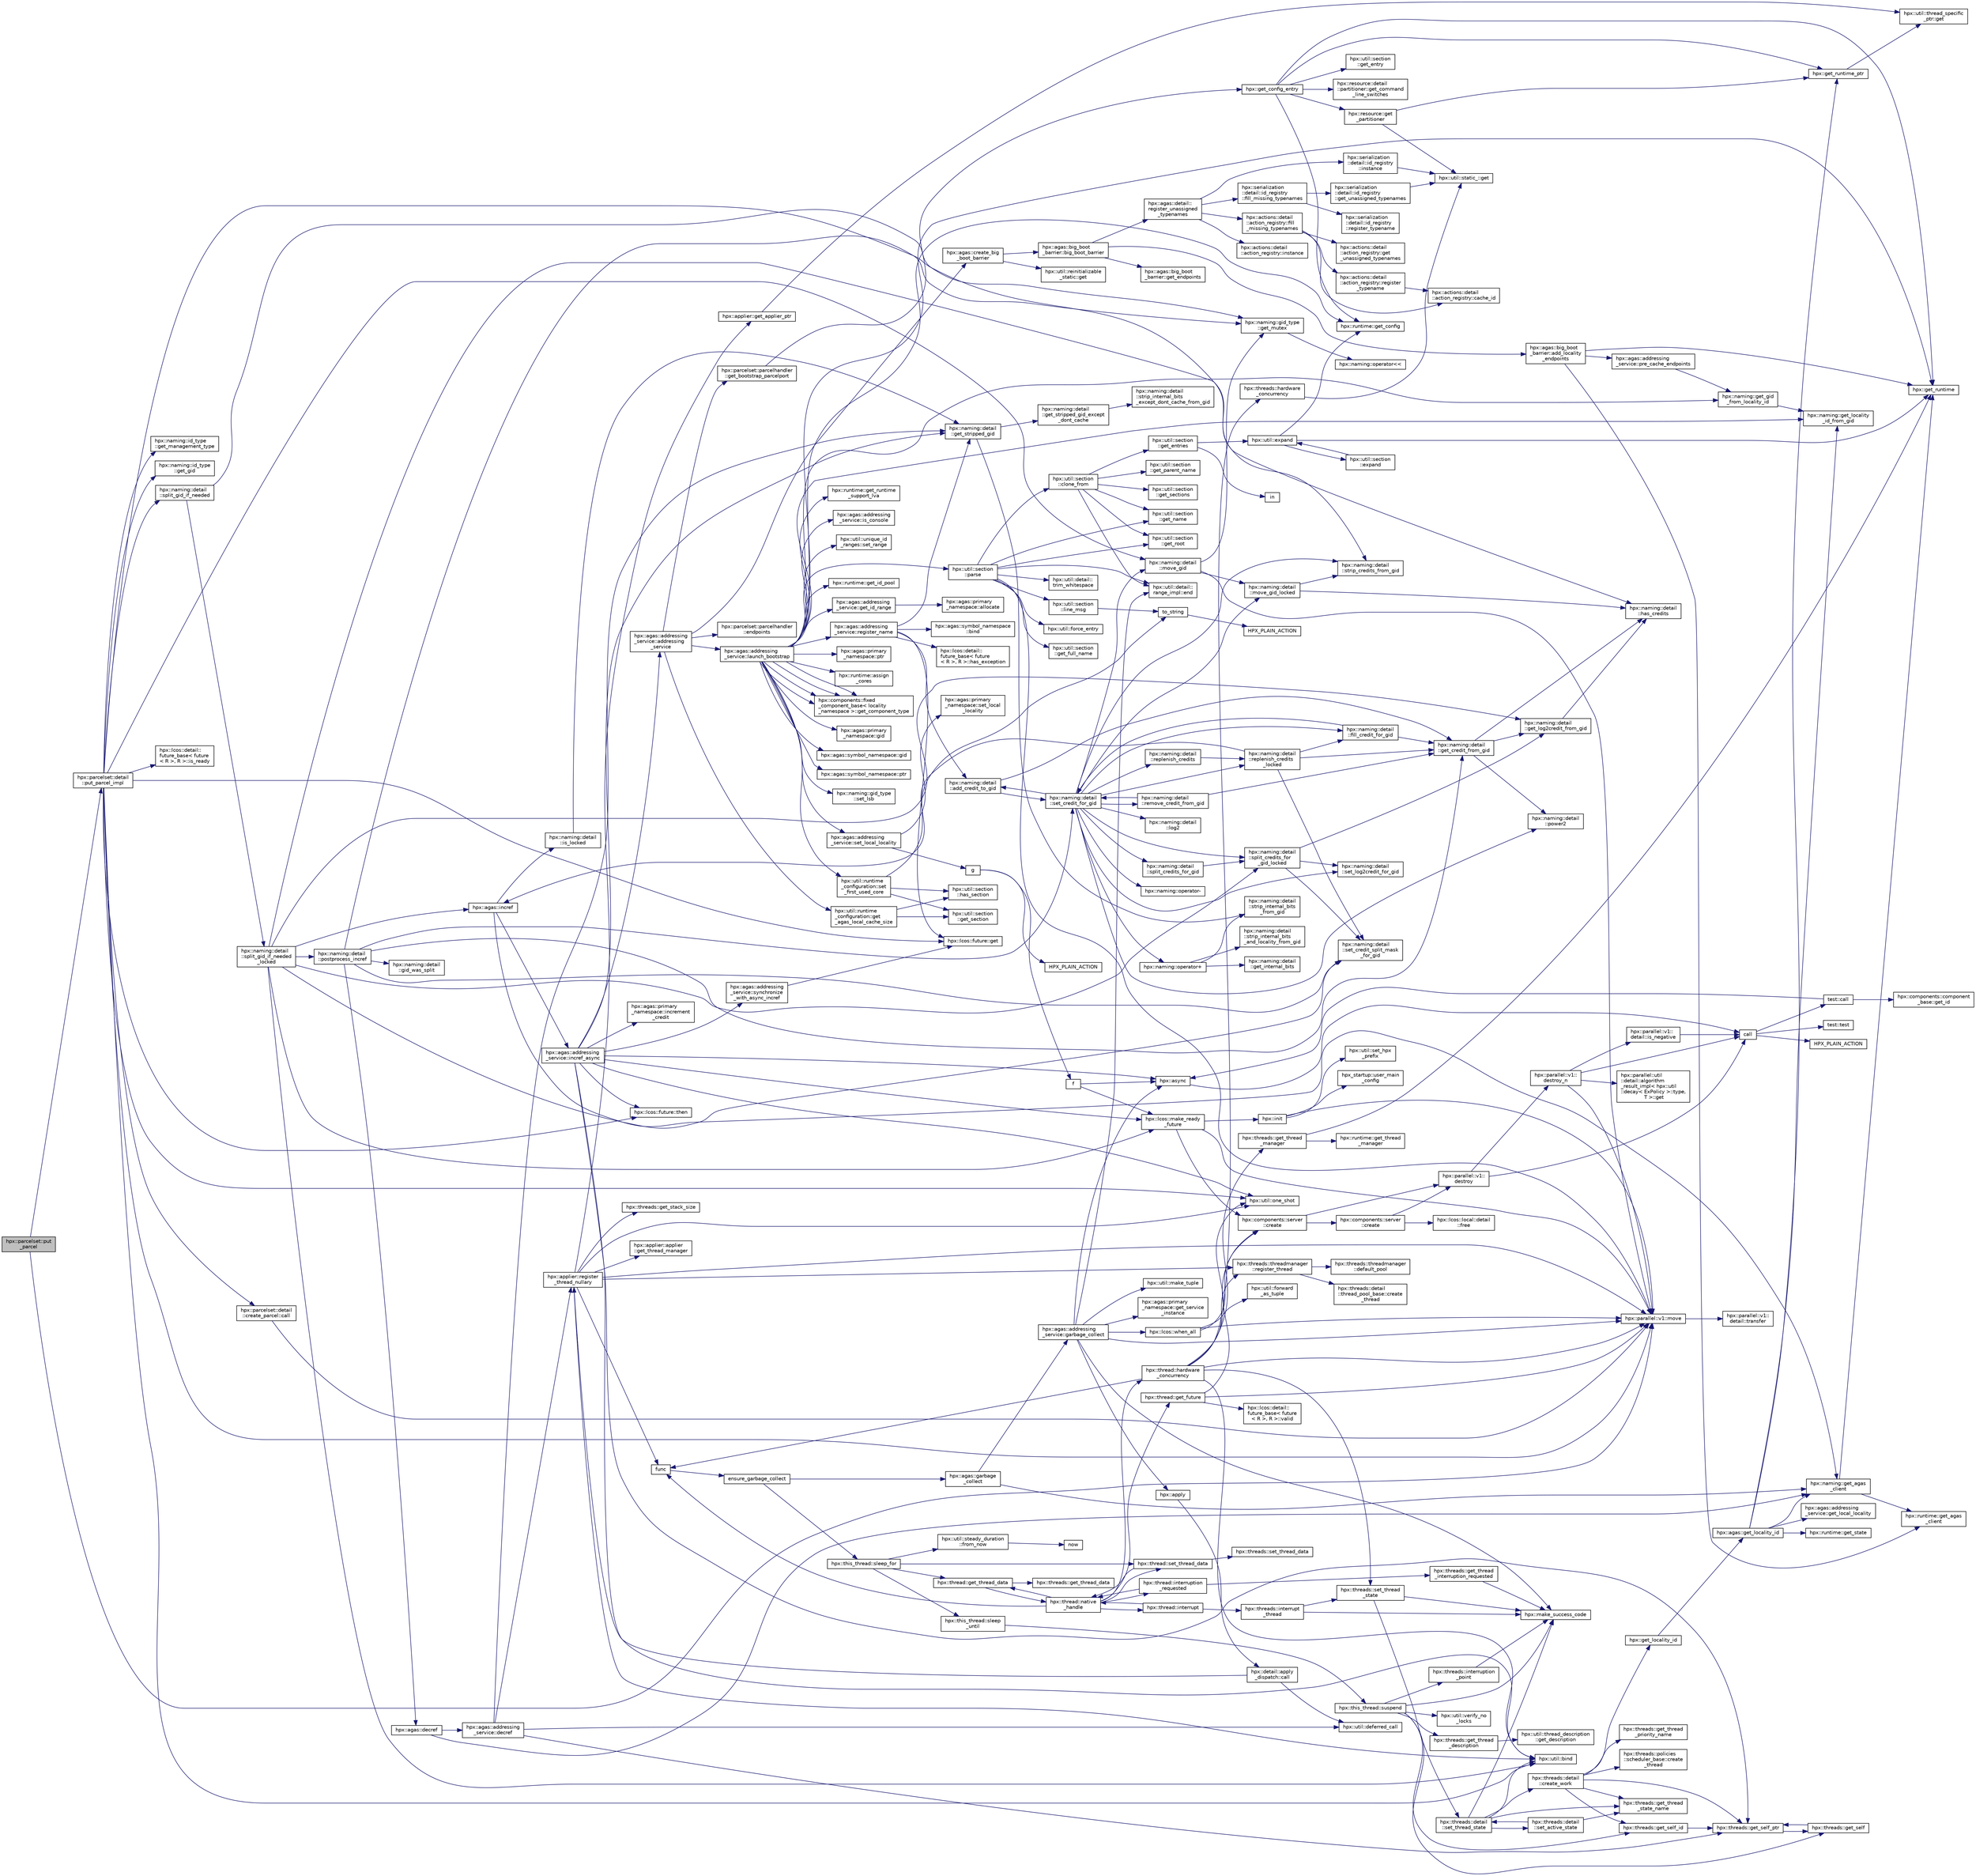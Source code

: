 digraph "hpx::parcelset::put_parcel"
{
  edge [fontname="Helvetica",fontsize="10",labelfontname="Helvetica",labelfontsize="10"];
  node [fontname="Helvetica",fontsize="10",shape=record];
  rankdir="LR";
  Node859 [label="hpx::parcelset::put\l_parcel",height=0.2,width=0.4,color="black", fillcolor="grey75", style="filled", fontcolor="black"];
  Node859 -> Node860 [color="midnightblue",fontsize="10",style="solid",fontname="Helvetica"];
  Node860 [label="hpx::parcelset::detail\l::put_parcel_impl",height=0.2,width=0.4,color="black", fillcolor="white", style="filled",URL="$dc/d4e/namespacehpx_1_1parcelset_1_1detail.html#a0dfe29365976960c7f5db6388e8ce603"];
  Node860 -> Node861 [color="midnightblue",fontsize="10",style="solid",fontname="Helvetica"];
  Node861 [label="hpx::naming::id_type\l::get_management_type",height=0.2,width=0.4,color="black", fillcolor="white", style="filled",URL="$db/dee/structhpx_1_1naming_1_1id__type.html#a84fabf15e9dc17e27f7e58c8a4d05cff"];
  Node860 -> Node862 [color="midnightblue",fontsize="10",style="solid",fontname="Helvetica"];
  Node862 [label="hpx::naming::id_type\l::get_gid",height=0.2,width=0.4,color="black", fillcolor="white", style="filled",URL="$db/dee/structhpx_1_1naming_1_1id__type.html#a0375af42ca6b0ff79e627d91bfae571b"];
  Node860 -> Node863 [color="midnightblue",fontsize="10",style="solid",fontname="Helvetica"];
  Node863 [label="hpx::naming::detail\l::strip_credits_from_gid",height=0.2,width=0.4,color="black", fillcolor="white", style="filled",URL="$d5/d18/namespacehpx_1_1naming_1_1detail.html#a422b12b60e5f7844b224dd68cf8cae8e"];
  Node860 -> Node864 [color="midnightblue",fontsize="10",style="solid",fontname="Helvetica"];
  Node864 [label="hpx::parcelset::detail\l::create_parcel::call",height=0.2,width=0.4,color="black", fillcolor="white", style="filled",URL="$d1/d78/structhpx_1_1parcelset_1_1detail_1_1create__parcel.html#a62b65942f923f68ecf7217b8d48c1157"];
  Node864 -> Node865 [color="midnightblue",fontsize="10",style="solid",fontname="Helvetica"];
  Node865 [label="hpx::parallel::v1::move",height=0.2,width=0.4,color="black", fillcolor="white", style="filled",URL="$db/db9/namespacehpx_1_1parallel_1_1v1.html#aa7c4ede081ce786c9d1eb1adff495cfc"];
  Node865 -> Node866 [color="midnightblue",fontsize="10",style="solid",fontname="Helvetica"];
  Node866 [label="hpx::parallel::v1::\ldetail::transfer",height=0.2,width=0.4,color="black", fillcolor="white", style="filled",URL="$d2/ddd/namespacehpx_1_1parallel_1_1v1_1_1detail.html#ab1b56a05e1885ca7cc7ffa1804dd2f3c"];
  Node860 -> Node865 [color="midnightblue",fontsize="10",style="solid",fontname="Helvetica"];
  Node860 -> Node867 [color="midnightblue",fontsize="10",style="solid",fontname="Helvetica"];
  Node867 [label="hpx::naming::detail\l::move_gid",height=0.2,width=0.4,color="black", fillcolor="white", style="filled",URL="$d5/d18/namespacehpx_1_1naming_1_1detail.html#aade6b5eb4f9361377b0a427cd8bffdca"];
  Node867 -> Node868 [color="midnightblue",fontsize="10",style="solid",fontname="Helvetica"];
  Node868 [label="hpx::naming::gid_type\l::get_mutex",height=0.2,width=0.4,color="black", fillcolor="white", style="filled",URL="$d3/d67/structhpx_1_1naming_1_1gid__type.html#a25f1f7d247b4ec6e77e577400bbbc18f"];
  Node868 -> Node869 [color="midnightblue",fontsize="10",style="solid",fontname="Helvetica"];
  Node869 [label="hpx::naming::operator\<\<",height=0.2,width=0.4,color="black", fillcolor="white", style="filled",URL="$d4/dc9/namespacehpx_1_1naming.html#ad9103d927583be9fcc218e045ad2a6e6"];
  Node867 -> Node870 [color="midnightblue",fontsize="10",style="solid",fontname="Helvetica"];
  Node870 [label="hpx::naming::detail\l::move_gid_locked",height=0.2,width=0.4,color="black", fillcolor="white", style="filled",URL="$d5/d18/namespacehpx_1_1naming_1_1detail.html#ade50f3a7ea7970594a107017d9781f45"];
  Node870 -> Node871 [color="midnightblue",fontsize="10",style="solid",fontname="Helvetica"];
  Node871 [label="hpx::naming::detail\l::has_credits",height=0.2,width=0.4,color="black", fillcolor="white", style="filled",URL="$d5/d18/namespacehpx_1_1naming_1_1detail.html#afb823cf706d95f298c25af22fe39653b"];
  Node870 -> Node863 [color="midnightblue",fontsize="10",style="solid",fontname="Helvetica"];
  Node867 -> Node865 [color="midnightblue",fontsize="10",style="solid",fontname="Helvetica"];
  Node860 -> Node872 [color="midnightblue",fontsize="10",style="solid",fontname="Helvetica"];
  Node872 [label="hpx::naming::detail\l::split_gid_if_needed",height=0.2,width=0.4,color="black", fillcolor="white", style="filled",URL="$d5/d18/namespacehpx_1_1naming_1_1detail.html#a106949fcb9087fb6bdca67d048d6568f"];
  Node872 -> Node868 [color="midnightblue",fontsize="10",style="solid",fontname="Helvetica"];
  Node872 -> Node873 [color="midnightblue",fontsize="10",style="solid",fontname="Helvetica"];
  Node873 [label="hpx::naming::detail\l::split_gid_if_needed\l_locked",height=0.2,width=0.4,color="black", fillcolor="white", style="filled",URL="$d5/d18/namespacehpx_1_1naming_1_1detail.html#a8a41d874bb719f702a76d483293d9d56"];
  Node873 -> Node871 [color="midnightblue",fontsize="10",style="solid",fontname="Helvetica"];
  Node873 -> Node874 [color="midnightblue",fontsize="10",style="solid",fontname="Helvetica"];
  Node874 [label="hpx::naming::detail\l::get_log2credit_from_gid",height=0.2,width=0.4,color="black", fillcolor="white", style="filled",URL="$d5/d18/namespacehpx_1_1naming_1_1detail.html#a65b5a75f9576e0c15d372d20f0ed37d0"];
  Node874 -> Node871 [color="midnightblue",fontsize="10",style="solid",fontname="Helvetica"];
  Node873 -> Node875 [color="midnightblue",fontsize="10",style="solid",fontname="Helvetica"];
  Node875 [label="hpx::naming::detail\l::set_credit_split_mask\l_for_gid",height=0.2,width=0.4,color="black", fillcolor="white", style="filled",URL="$d5/d18/namespacehpx_1_1naming_1_1detail.html#a514fb4fd603d267bd438c27ea2fb1e7d"];
  Node873 -> Node876 [color="midnightblue",fontsize="10",style="solid",fontname="Helvetica"];
  Node876 [label="hpx::agas::incref",height=0.2,width=0.4,color="black", fillcolor="white", style="filled",URL="$dc/d54/namespacehpx_1_1agas.html#aad81d2ea721c1a5692e243ef07bf164f"];
  Node876 -> Node877 [color="midnightblue",fontsize="10",style="solid",fontname="Helvetica"];
  Node877 [label="hpx::naming::detail\l::is_locked",height=0.2,width=0.4,color="black", fillcolor="white", style="filled",URL="$d5/d18/namespacehpx_1_1naming_1_1detail.html#a721ab5a11bd11a37b0c905ea3fe0a6d7"];
  Node877 -> Node878 [color="midnightblue",fontsize="10",style="solid",fontname="Helvetica"];
  Node878 [label="hpx::naming::detail\l::get_stripped_gid",height=0.2,width=0.4,color="black", fillcolor="white", style="filled",URL="$d5/d18/namespacehpx_1_1naming_1_1detail.html#ad3a849cb7ebd5dccf9aefadccc21dd89"];
  Node878 -> Node879 [color="midnightblue",fontsize="10",style="solid",fontname="Helvetica"];
  Node879 [label="hpx::naming::detail\l::strip_internal_bits\l_from_gid",height=0.2,width=0.4,color="black", fillcolor="white", style="filled",URL="$d5/d18/namespacehpx_1_1naming_1_1detail.html#a95cca4d4bc82a9da3e804b225b03dfaf"];
  Node878 -> Node880 [color="midnightblue",fontsize="10",style="solid",fontname="Helvetica"];
  Node880 [label="hpx::naming::detail\l::get_stripped_gid_except\l_dont_cache",height=0.2,width=0.4,color="black", fillcolor="white", style="filled",URL="$d5/d18/namespacehpx_1_1naming_1_1detail.html#a1ab848588112d0f7fac377a15692c9cc"];
  Node880 -> Node881 [color="midnightblue",fontsize="10",style="solid",fontname="Helvetica"];
  Node881 [label="hpx::naming::detail\l::strip_internal_bits\l_except_dont_cache_from_gid",height=0.2,width=0.4,color="black", fillcolor="white", style="filled",URL="$d5/d18/namespacehpx_1_1naming_1_1detail.html#aabeb51a92376c6bfb9cf31bf9ff0c4cc"];
  Node876 -> Node882 [color="midnightblue",fontsize="10",style="solid",fontname="Helvetica"];
  Node882 [label="hpx::naming::get_agas\l_client",height=0.2,width=0.4,color="black", fillcolor="white", style="filled",URL="$d4/dc9/namespacehpx_1_1naming.html#a0408fffd5d34b620712a801b0ae3b032"];
  Node882 -> Node883 [color="midnightblue",fontsize="10",style="solid",fontname="Helvetica"];
  Node883 [label="hpx::get_runtime",height=0.2,width=0.4,color="black", fillcolor="white", style="filled",URL="$d8/d83/namespacehpx.html#aef902cc6c7dd3b9fbadf34d1e850a070"];
  Node882 -> Node884 [color="midnightblue",fontsize="10",style="solid",fontname="Helvetica"];
  Node884 [label="hpx::runtime::get_agas\l_client",height=0.2,width=0.4,color="black", fillcolor="white", style="filled",URL="$d0/d7b/classhpx_1_1runtime.html#aeb5dddd30d6b9861669af8ad44d1a96a"];
  Node876 -> Node885 [color="midnightblue",fontsize="10",style="solid",fontname="Helvetica"];
  Node885 [label="hpx::agas::addressing\l_service::incref_async",height=0.2,width=0.4,color="black", fillcolor="white", style="filled",URL="$db/d58/structhpx_1_1agas_1_1addressing__service.html#adae9df2634cf648f129f203c3678c1c1",tooltip="Increment the global reference count for the given id. "];
  Node885 -> Node878 [color="midnightblue",fontsize="10",style="solid",fontname="Helvetica"];
  Node885 -> Node886 [color="midnightblue",fontsize="10",style="solid",fontname="Helvetica"];
  Node886 [label="hpx::threads::get_self_ptr",height=0.2,width=0.4,color="black", fillcolor="white", style="filled",URL="$d7/d28/namespacehpx_1_1threads.html#a22877ae347ad884cde3a51397dad6c53"];
  Node886 -> Node887 [color="midnightblue",fontsize="10",style="solid",fontname="Helvetica"];
  Node887 [label="hpx::threads::get_self",height=0.2,width=0.4,color="black", fillcolor="white", style="filled",URL="$d7/d28/namespacehpx_1_1threads.html#a07daf4d6d29233f20d66d41ab7b5b8e8"];
  Node887 -> Node886 [color="midnightblue",fontsize="10",style="solid",fontname="Helvetica"];
  Node885 -> Node888 [color="midnightblue",fontsize="10",style="solid",fontname="Helvetica"];
  Node888 [label="hpx::agas::addressing\l_service::addressing\l_service",height=0.2,width=0.4,color="black", fillcolor="white", style="filled",URL="$db/d58/structhpx_1_1agas_1_1addressing__service.html#a4cd885b12c530009f44f7372c197d54f"];
  Node888 -> Node889 [color="midnightblue",fontsize="10",style="solid",fontname="Helvetica"];
  Node889 [label="hpx::util::runtime\l_configuration::get\l_agas_local_cache_size",height=0.2,width=0.4,color="black", fillcolor="white", style="filled",URL="$d8/d70/classhpx_1_1util_1_1runtime__configuration.html#a5fc409d10bc5e063fde7992fb2d8eefe"];
  Node889 -> Node890 [color="midnightblue",fontsize="10",style="solid",fontname="Helvetica"];
  Node890 [label="hpx::util::section\l::has_section",height=0.2,width=0.4,color="black", fillcolor="white", style="filled",URL="$dd/de4/classhpx_1_1util_1_1section.html#a2ef0091925e5c2e3fda235bff644cdb4"];
  Node889 -> Node891 [color="midnightblue",fontsize="10",style="solid",fontname="Helvetica"];
  Node891 [label="hpx::util::section\l::get_section",height=0.2,width=0.4,color="black", fillcolor="white", style="filled",URL="$dd/de4/classhpx_1_1util_1_1section.html#a3506cc01fb5453b2176f4747352c5517"];
  Node888 -> Node892 [color="midnightblue",fontsize="10",style="solid",fontname="Helvetica"];
  Node892 [label="hpx::parcelset::parcelhandler\l::get_bootstrap_parcelport",height=0.2,width=0.4,color="black", fillcolor="white", style="filled",URL="$d4/d2f/classhpx_1_1parcelset_1_1parcelhandler.html#aac412291f000080f2496f288b97b7859"];
  Node892 -> Node893 [color="midnightblue",fontsize="10",style="solid",fontname="Helvetica"];
  Node893 [label="hpx::get_config_entry",height=0.2,width=0.4,color="black", fillcolor="white", style="filled",URL="$d8/d83/namespacehpx.html#a097240e6744bc8905f708932da401835",tooltip="Retrieve the string value of a configuration entry given by key. "];
  Node893 -> Node894 [color="midnightblue",fontsize="10",style="solid",fontname="Helvetica"];
  Node894 [label="hpx::get_runtime_ptr",height=0.2,width=0.4,color="black", fillcolor="white", style="filled",URL="$d8/d83/namespacehpx.html#af29daf2bb3e01b4d6495a1742b6cce64"];
  Node894 -> Node895 [color="midnightblue",fontsize="10",style="solid",fontname="Helvetica"];
  Node895 [label="hpx::util::thread_specific\l_ptr::get",height=0.2,width=0.4,color="black", fillcolor="white", style="filled",URL="$d4/d4c/structhpx_1_1util_1_1thread__specific__ptr.html#a3b27d8520710478aa41d1f74206bdba9"];
  Node893 -> Node883 [color="midnightblue",fontsize="10",style="solid",fontname="Helvetica"];
  Node893 -> Node896 [color="midnightblue",fontsize="10",style="solid",fontname="Helvetica"];
  Node896 [label="hpx::runtime::get_config",height=0.2,width=0.4,color="black", fillcolor="white", style="filled",URL="$d0/d7b/classhpx_1_1runtime.html#a0bfe0241e54b1fe1dd4ec181d944de43",tooltip="access configuration information "];
  Node893 -> Node897 [color="midnightblue",fontsize="10",style="solid",fontname="Helvetica"];
  Node897 [label="hpx::util::section\l::get_entry",height=0.2,width=0.4,color="black", fillcolor="white", style="filled",URL="$dd/de4/classhpx_1_1util_1_1section.html#a02ac2ca2a4490347405dec03df46af88"];
  Node893 -> Node898 [color="midnightblue",fontsize="10",style="solid",fontname="Helvetica"];
  Node898 [label="hpx::resource::get\l_partitioner",height=0.2,width=0.4,color="black", fillcolor="white", style="filled",URL="$dd/da5/namespacehpx_1_1resource.html#af91354c369d9a22a00581d6b6da7d0ee"];
  Node898 -> Node899 [color="midnightblue",fontsize="10",style="solid",fontname="Helvetica"];
  Node899 [label="hpx::util::static_::get",height=0.2,width=0.4,color="black", fillcolor="white", style="filled",URL="$d3/dbb/structhpx_1_1util_1_1static__.html#a2967c633948a3bf17a3b5405ef5a8318"];
  Node898 -> Node894 [color="midnightblue",fontsize="10",style="solid",fontname="Helvetica"];
  Node893 -> Node900 [color="midnightblue",fontsize="10",style="solid",fontname="Helvetica"];
  Node900 [label="hpx::resource::detail\l::partitioner::get_command\l_line_switches",height=0.2,width=0.4,color="black", fillcolor="white", style="filled",URL="$d0/dab/classhpx_1_1resource_1_1detail_1_1partitioner.html#a16fe01dd59b2c89bd556788b5713522e"];
  Node888 -> Node901 [color="midnightblue",fontsize="10",style="solid",fontname="Helvetica"];
  Node901 [label="hpx::agas::create_big\l_boot_barrier",height=0.2,width=0.4,color="black", fillcolor="white", style="filled",URL="$dc/d54/namespacehpx_1_1agas.html#a272f64deb448ea9613501a5b3458a57f"];
  Node901 -> Node902 [color="midnightblue",fontsize="10",style="solid",fontname="Helvetica"];
  Node902 [label="hpx::util::reinitializable\l_static::get",height=0.2,width=0.4,color="black", fillcolor="white", style="filled",URL="$d2/db7/structhpx_1_1util_1_1reinitializable__static.html#a2c616d22a193ed9d3b0b58d4203b3809"];
  Node901 -> Node903 [color="midnightblue",fontsize="10",style="solid",fontname="Helvetica"];
  Node903 [label="hpx::agas::big_boot\l_barrier::big_boot_barrier",height=0.2,width=0.4,color="black", fillcolor="white", style="filled",URL="$d8/db6/structhpx_1_1agas_1_1big__boot__barrier.html#ab00f39b77e1ae054dddeab796ac49a07"];
  Node903 -> Node904 [color="midnightblue",fontsize="10",style="solid",fontname="Helvetica"];
  Node904 [label="hpx::agas::detail::\lregister_unassigned\l_typenames",height=0.2,width=0.4,color="black", fillcolor="white", style="filled",URL="$dd/dd0/namespacehpx_1_1agas_1_1detail.html#a69a4d9fbe321b26f2eeeacaae98c05bb"];
  Node904 -> Node905 [color="midnightblue",fontsize="10",style="solid",fontname="Helvetica"];
  Node905 [label="hpx::serialization\l::detail::id_registry\l::instance",height=0.2,width=0.4,color="black", fillcolor="white", style="filled",URL="$dc/d9a/classhpx_1_1serialization_1_1detail_1_1id__registry.html#ab5118609f28337b2a71e7ac63399a2dc"];
  Node905 -> Node899 [color="midnightblue",fontsize="10",style="solid",fontname="Helvetica"];
  Node904 -> Node906 [color="midnightblue",fontsize="10",style="solid",fontname="Helvetica"];
  Node906 [label="hpx::serialization\l::detail::id_registry\l::fill_missing_typenames",height=0.2,width=0.4,color="black", fillcolor="white", style="filled",URL="$dc/d9a/classhpx_1_1serialization_1_1detail_1_1id__registry.html#a80cd98a900de5a5347cf51ab710ed1be"];
  Node906 -> Node907 [color="midnightblue",fontsize="10",style="solid",fontname="Helvetica"];
  Node907 [label="hpx::serialization\l::detail::id_registry\l::get_unassigned_typenames",height=0.2,width=0.4,color="black", fillcolor="white", style="filled",URL="$dc/d9a/classhpx_1_1serialization_1_1detail_1_1id__registry.html#a667f38001517e0031e3421b1f6719baf"];
  Node907 -> Node899 [color="midnightblue",fontsize="10",style="solid",fontname="Helvetica"];
  Node906 -> Node908 [color="midnightblue",fontsize="10",style="solid",fontname="Helvetica"];
  Node908 [label="hpx::serialization\l::detail::id_registry\l::register_typename",height=0.2,width=0.4,color="black", fillcolor="white", style="filled",URL="$dc/d9a/classhpx_1_1serialization_1_1detail_1_1id__registry.html#a3ecf46288bd104ca800605842a269fd6"];
  Node904 -> Node909 [color="midnightblue",fontsize="10",style="solid",fontname="Helvetica"];
  Node909 [label="hpx::actions::detail\l::action_registry::instance",height=0.2,width=0.4,color="black", fillcolor="white", style="filled",URL="$d6/d07/structhpx_1_1actions_1_1detail_1_1action__registry.html#a4d8a8074f8a91fdc5a62e8067ef6472c"];
  Node904 -> Node910 [color="midnightblue",fontsize="10",style="solid",fontname="Helvetica"];
  Node910 [label="hpx::actions::detail\l::action_registry::fill\l_missing_typenames",height=0.2,width=0.4,color="black", fillcolor="white", style="filled",URL="$d6/d07/structhpx_1_1actions_1_1detail_1_1action__registry.html#ad0b2659af6636d76d4b39d64eac81e3c"];
  Node910 -> Node911 [color="midnightblue",fontsize="10",style="solid",fontname="Helvetica"];
  Node911 [label="hpx::actions::detail\l::action_registry::get\l_unassigned_typenames",height=0.2,width=0.4,color="black", fillcolor="white", style="filled",URL="$d6/d07/structhpx_1_1actions_1_1detail_1_1action__registry.html#a5216619c74ba5ee2d7a82626fe3f42cd"];
  Node910 -> Node912 [color="midnightblue",fontsize="10",style="solid",fontname="Helvetica"];
  Node912 [label="hpx::actions::detail\l::action_registry::register\l_typename",height=0.2,width=0.4,color="black", fillcolor="white", style="filled",URL="$d6/d07/structhpx_1_1actions_1_1detail_1_1action__registry.html#a7352d14b8ad4d97a880c8ff247f0e04a"];
  Node912 -> Node913 [color="midnightblue",fontsize="10",style="solid",fontname="Helvetica"];
  Node913 [label="hpx::actions::detail\l::action_registry::cache_id",height=0.2,width=0.4,color="black", fillcolor="white", style="filled",URL="$d6/d07/structhpx_1_1actions_1_1detail_1_1action__registry.html#a241539d91aa05a0cb41e6949b4f7ffb6"];
  Node910 -> Node913 [color="midnightblue",fontsize="10",style="solid",fontname="Helvetica"];
  Node903 -> Node914 [color="midnightblue",fontsize="10",style="solid",fontname="Helvetica"];
  Node914 [label="hpx::agas::big_boot\l_barrier::add_locality\l_endpoints",height=0.2,width=0.4,color="black", fillcolor="white", style="filled",URL="$d8/db6/structhpx_1_1agas_1_1big__boot__barrier.html#aedb4d5066f5ee188b4b2e7476bde8f35"];
  Node914 -> Node883 [color="midnightblue",fontsize="10",style="solid",fontname="Helvetica"];
  Node914 -> Node884 [color="midnightblue",fontsize="10",style="solid",fontname="Helvetica"];
  Node914 -> Node915 [color="midnightblue",fontsize="10",style="solid",fontname="Helvetica"];
  Node915 [label="hpx::agas::addressing\l_service::pre_cache_endpoints",height=0.2,width=0.4,color="black", fillcolor="white", style="filled",URL="$db/d58/structhpx_1_1agas_1_1addressing__service.html#a9384e7f70c49705ea11e55718c144ee4"];
  Node915 -> Node916 [color="midnightblue",fontsize="10",style="solid",fontname="Helvetica"];
  Node916 [label="hpx::naming::get_gid\l_from_locality_id",height=0.2,width=0.4,color="black", fillcolor="white", style="filled",URL="$d4/dc9/namespacehpx_1_1naming.html#ae50a3ecdb5854b6a25a556ebc9830541"];
  Node916 -> Node917 [color="midnightblue",fontsize="10",style="solid",fontname="Helvetica"];
  Node917 [label="hpx::naming::get_locality\l_id_from_gid",height=0.2,width=0.4,color="black", fillcolor="white", style="filled",URL="$d4/dc9/namespacehpx_1_1naming.html#a7fd43037784560bd04fda9b49e33529f"];
  Node903 -> Node918 [color="midnightblue",fontsize="10",style="solid",fontname="Helvetica"];
  Node918 [label="hpx::agas::big_boot\l_barrier::get_endpoints",height=0.2,width=0.4,color="black", fillcolor="white", style="filled",URL="$d8/db6/structhpx_1_1agas_1_1big__boot__barrier.html#a019606b912a47e77062cd7de28adb428"];
  Node888 -> Node919 [color="midnightblue",fontsize="10",style="solid",fontname="Helvetica"];
  Node919 [label="hpx::parcelset::parcelhandler\l::endpoints",height=0.2,width=0.4,color="black", fillcolor="white", style="filled",URL="$d4/d2f/classhpx_1_1parcelset_1_1parcelhandler.html#a7a79973ee047c9a655e7517b89d78558",tooltip="return the endpoints associated with this parcelhandler "];
  Node888 -> Node920 [color="midnightblue",fontsize="10",style="solid",fontname="Helvetica"];
  Node920 [label="hpx::agas::addressing\l_service::launch_bootstrap",height=0.2,width=0.4,color="black", fillcolor="white", style="filled",URL="$db/d58/structhpx_1_1agas_1_1addressing__service.html#a664380be3597d3ca31677b2ae5800e76"];
  Node920 -> Node921 [color="midnightblue",fontsize="10",style="solid",fontname="Helvetica"];
  Node921 [label="hpx::agas::primary\l_namespace::ptr",height=0.2,width=0.4,color="black", fillcolor="white", style="filled",URL="$d1/d43/structhpx_1_1agas_1_1primary__namespace.html#a977601f2c79f10b3aef3db56fb3aad0d"];
  Node920 -> Node883 [color="midnightblue",fontsize="10",style="solid",fontname="Helvetica"];
  Node920 -> Node916 [color="midnightblue",fontsize="10",style="solid",fontname="Helvetica"];
  Node920 -> Node922 [color="midnightblue",fontsize="10",style="solid",fontname="Helvetica"];
  Node922 [label="hpx::agas::addressing\l_service::set_local_locality",height=0.2,width=0.4,color="black", fillcolor="white", style="filled",URL="$db/d58/structhpx_1_1agas_1_1addressing__service.html#a262a9982f31caacd5c605b643f2cc081"];
  Node922 -> Node923 [color="midnightblue",fontsize="10",style="solid",fontname="Helvetica"];
  Node923 [label="g",height=0.2,width=0.4,color="black", fillcolor="white", style="filled",URL="$da/d17/cxx11__noexcept_8cpp.html#a96f5ebe659f57f5faa7343c54f8ea39a"];
  Node923 -> Node924 [color="midnightblue",fontsize="10",style="solid",fontname="Helvetica"];
  Node924 [label="f",height=0.2,width=0.4,color="black", fillcolor="white", style="filled",URL="$d4/d13/async__unwrap__1037_8cpp.html#a02a6b0b4f77af9f69a841dc8262b0cd0"];
  Node924 -> Node925 [color="midnightblue",fontsize="10",style="solid",fontname="Helvetica"];
  Node925 [label="hpx::async",height=0.2,width=0.4,color="black", fillcolor="white", style="filled",URL="$d8/d83/namespacehpx.html#acb7d8e37b73b823956ce144f9a57eaa4"];
  Node925 -> Node926 [color="midnightblue",fontsize="10",style="solid",fontname="Helvetica"];
  Node926 [label="call",height=0.2,width=0.4,color="black", fillcolor="white", style="filled",URL="$d2/d67/promise__1620_8cpp.html#a58357f0b82bc761e1d0b9091ed563a70"];
  Node926 -> Node927 [color="midnightblue",fontsize="10",style="solid",fontname="Helvetica"];
  Node927 [label="test::test",height=0.2,width=0.4,color="black", fillcolor="white", style="filled",URL="$d8/d89/structtest.html#ab42d5ece712d716b04cb3f686f297a26"];
  Node926 -> Node928 [color="midnightblue",fontsize="10",style="solid",fontname="Helvetica"];
  Node928 [label="HPX_PLAIN_ACTION",height=0.2,width=0.4,color="black", fillcolor="white", style="filled",URL="$d2/d67/promise__1620_8cpp.html#ab96aab827a4b1fcaf66cfe0ba83fef23"];
  Node926 -> Node929 [color="midnightblue",fontsize="10",style="solid",fontname="Helvetica"];
  Node929 [label="test::call",height=0.2,width=0.4,color="black", fillcolor="white", style="filled",URL="$d8/d89/structtest.html#aeb29e7ed6518b9426ccf1344c52620ae"];
  Node929 -> Node925 [color="midnightblue",fontsize="10",style="solid",fontname="Helvetica"];
  Node929 -> Node930 [color="midnightblue",fontsize="10",style="solid",fontname="Helvetica"];
  Node930 [label="hpx::components::component\l_base::get_id",height=0.2,width=0.4,color="black", fillcolor="white", style="filled",URL="$d2/de6/classhpx_1_1components_1_1component__base.html#a4c8fd93514039bdf01c48d66d82b19cd"];
  Node924 -> Node931 [color="midnightblue",fontsize="10",style="solid",fontname="Helvetica"];
  Node931 [label="hpx::lcos::make_ready\l_future",height=0.2,width=0.4,color="black", fillcolor="white", style="filled",URL="$d2/dc9/namespacehpx_1_1lcos.html#a42997564ddfde91d475b8a2cea8f53e4"];
  Node931 -> Node932 [color="midnightblue",fontsize="10",style="solid",fontname="Helvetica"];
  Node932 [label="hpx::init",height=0.2,width=0.4,color="black", fillcolor="white", style="filled",URL="$d8/d83/namespacehpx.html#a3c694ea960b47c56b33351ba16e3d76b",tooltip="Main entry point for launching the HPX runtime system. "];
  Node932 -> Node933 [color="midnightblue",fontsize="10",style="solid",fontname="Helvetica"];
  Node933 [label="hpx::util::set_hpx\l_prefix",height=0.2,width=0.4,color="black", fillcolor="white", style="filled",URL="$df/dad/namespacehpx_1_1util.html#ae40a23c1ba0a48d9304dcf717a95793e"];
  Node932 -> Node934 [color="midnightblue",fontsize="10",style="solid",fontname="Helvetica"];
  Node934 [label="hpx_startup::user_main\l_config",height=0.2,width=0.4,color="black", fillcolor="white", style="filled",URL="$d3/dd2/namespacehpx__startup.html#aaac571d88bd3912a4225a23eb3261637"];
  Node932 -> Node865 [color="midnightblue",fontsize="10",style="solid",fontname="Helvetica"];
  Node931 -> Node935 [color="midnightblue",fontsize="10",style="solid",fontname="Helvetica"];
  Node935 [label="hpx::components::server\l::create",height=0.2,width=0.4,color="black", fillcolor="white", style="filled",URL="$d2/da2/namespacehpx_1_1components_1_1server.html#ac776c89f3d68ceb910e8cee9fa937ab4",tooltip="Create arrays of components using their default constructor. "];
  Node935 -> Node936 [color="midnightblue",fontsize="10",style="solid",fontname="Helvetica"];
  Node936 [label="hpx::components::server\l::create",height=0.2,width=0.4,color="black", fillcolor="white", style="filled",URL="$d2/da2/namespacehpx_1_1components_1_1server.html#a77d26de181c97b444565e230577981bd"];
  Node936 -> Node937 [color="midnightblue",fontsize="10",style="solid",fontname="Helvetica"];
  Node937 [label="hpx::lcos::local::detail\l::free",height=0.2,width=0.4,color="black", fillcolor="white", style="filled",URL="$d4/dcb/namespacehpx_1_1lcos_1_1local_1_1detail.html#a55a940f019734e9bb045dc123cd80e48"];
  Node936 -> Node938 [color="midnightblue",fontsize="10",style="solid",fontname="Helvetica"];
  Node938 [label="hpx::parallel::v1::\ldestroy",height=0.2,width=0.4,color="black", fillcolor="white", style="filled",URL="$db/db9/namespacehpx_1_1parallel_1_1v1.html#acf303558375048e8a7cc9a2c2e09477f"];
  Node938 -> Node926 [color="midnightblue",fontsize="10",style="solid",fontname="Helvetica"];
  Node938 -> Node939 [color="midnightblue",fontsize="10",style="solid",fontname="Helvetica"];
  Node939 [label="hpx::parallel::v1::\ldestroy_n",height=0.2,width=0.4,color="black", fillcolor="white", style="filled",URL="$db/db9/namespacehpx_1_1parallel_1_1v1.html#a71d0691132a300690163f5636bcd5bd3"];
  Node939 -> Node940 [color="midnightblue",fontsize="10",style="solid",fontname="Helvetica"];
  Node940 [label="hpx::parallel::v1::\ldetail::is_negative",height=0.2,width=0.4,color="black", fillcolor="white", style="filled",URL="$d2/ddd/namespacehpx_1_1parallel_1_1v1_1_1detail.html#adf2e40fc4b20ad0fd442ee3118a4d527"];
  Node940 -> Node926 [color="midnightblue",fontsize="10",style="solid",fontname="Helvetica"];
  Node939 -> Node941 [color="midnightblue",fontsize="10",style="solid",fontname="Helvetica"];
  Node941 [label="hpx::parallel::util\l::detail::algorithm\l_result_impl\< hpx::util\l::decay\< ExPolicy \>::type,\l T \>::get",height=0.2,width=0.4,color="black", fillcolor="white", style="filled",URL="$d2/d42/structhpx_1_1parallel_1_1util_1_1detail_1_1algorithm__result__impl.html#ab5b051e8ec74eff5e0e62fd63f5d377e"];
  Node939 -> Node865 [color="midnightblue",fontsize="10",style="solid",fontname="Helvetica"];
  Node939 -> Node926 [color="midnightblue",fontsize="10",style="solid",fontname="Helvetica"];
  Node935 -> Node938 [color="midnightblue",fontsize="10",style="solid",fontname="Helvetica"];
  Node931 -> Node865 [color="midnightblue",fontsize="10",style="solid",fontname="Helvetica"];
  Node923 -> Node942 [color="midnightblue",fontsize="10",style="solid",fontname="Helvetica"];
  Node942 [label="HPX_PLAIN_ACTION",height=0.2,width=0.4,color="black", fillcolor="white", style="filled",URL="$d4/d13/async__unwrap__1037_8cpp.html#ab5991a65409f0229f564e4935bd7b979"];
  Node922 -> Node943 [color="midnightblue",fontsize="10",style="solid",fontname="Helvetica"];
  Node943 [label="hpx::agas::primary\l_namespace::set_local\l_locality",height=0.2,width=0.4,color="black", fillcolor="white", style="filled",URL="$d1/d43/structhpx_1_1agas_1_1primary__namespace.html#aef9509edfa957ff39e62a2963e7307a9"];
  Node920 -> Node944 [color="midnightblue",fontsize="10",style="solid",fontname="Helvetica"];
  Node944 [label="hpx::runtime::assign\l_cores",height=0.2,width=0.4,color="black", fillcolor="white", style="filled",URL="$d0/d7b/classhpx_1_1runtime.html#ad18888b79a4c00c211acb866abf8c750"];
  Node920 -> Node896 [color="midnightblue",fontsize="10",style="solid",fontname="Helvetica"];
  Node920 -> Node945 [color="midnightblue",fontsize="10",style="solid",fontname="Helvetica"];
  Node945 [label="hpx::util::runtime\l_configuration::set\l_first_used_core",height=0.2,width=0.4,color="black", fillcolor="white", style="filled",URL="$d8/d70/classhpx_1_1util_1_1runtime__configuration.html#af1c585ee36a9c0503a013faaa08ad398"];
  Node945 -> Node890 [color="midnightblue",fontsize="10",style="solid",fontname="Helvetica"];
  Node945 -> Node891 [color="midnightblue",fontsize="10",style="solid",fontname="Helvetica"];
  Node945 -> Node946 [color="midnightblue",fontsize="10",style="solid",fontname="Helvetica"];
  Node946 [label="to_string",height=0.2,width=0.4,color="black", fillcolor="white", style="filled",URL="$d4/d2c/make__continuation__1615_8cpp.html#acbdae3e81403e1ffc527c18dc1cd51dd"];
  Node946 -> Node947 [color="midnightblue",fontsize="10",style="solid",fontname="Helvetica"];
  Node947 [label="HPX_PLAIN_ACTION",height=0.2,width=0.4,color="black", fillcolor="white", style="filled",URL="$d4/d2c/make__continuation__1615_8cpp.html#a8b2f8a7c58b490fcb1260f36bac46541"];
  Node920 -> Node948 [color="midnightblue",fontsize="10",style="solid",fontname="Helvetica"];
  Node948 [label="hpx::components::fixed\l_component_base\< locality\l_namespace \>::get_component_type",height=0.2,width=0.4,color="black", fillcolor="white", style="filled",URL="$df/dfd/classhpx_1_1components_1_1fixed__component__base.html#aa87dbc5aad4f2ee3f9b8f62c6981a8c2"];
  Node920 -> Node949 [color="midnightblue",fontsize="10",style="solid",fontname="Helvetica"];
  Node949 [label="hpx::agas::primary\l_namespace::gid",height=0.2,width=0.4,color="black", fillcolor="white", style="filled",URL="$d1/d43/structhpx_1_1agas_1_1primary__namespace.html#ab38b0457e706d37af52f1535877a5bfd"];
  Node920 -> Node948 [color="midnightblue",fontsize="10",style="solid",fontname="Helvetica"];
  Node920 -> Node948 [color="midnightblue",fontsize="10",style="solid",fontname="Helvetica"];
  Node920 -> Node950 [color="midnightblue",fontsize="10",style="solid",fontname="Helvetica"];
  Node950 [label="hpx::agas::symbol_namespace::gid",height=0.2,width=0.4,color="black", fillcolor="white", style="filled",URL="$dd/d5e/structhpx_1_1agas_1_1symbol__namespace.html#a4b63b0ff1b7963554cbf5b8073529d53"];
  Node920 -> Node948 [color="midnightblue",fontsize="10",style="solid",fontname="Helvetica"];
  Node920 -> Node951 [color="midnightblue",fontsize="10",style="solid",fontname="Helvetica"];
  Node951 [label="hpx::agas::symbol_namespace::ptr",height=0.2,width=0.4,color="black", fillcolor="white", style="filled",URL="$dd/d5e/structhpx_1_1agas_1_1symbol__namespace.html#a67e372d006c4c3a2a3d09640c51ccff4"];
  Node920 -> Node952 [color="midnightblue",fontsize="10",style="solid",fontname="Helvetica"];
  Node952 [label="hpx::util::section\l::parse",height=0.2,width=0.4,color="black", fillcolor="white", style="filled",URL="$dd/de4/classhpx_1_1util_1_1section.html#ace8045f12ef654c88b68a2dfb0788cbd"];
  Node952 -> Node953 [color="midnightblue",fontsize="10",style="solid",fontname="Helvetica"];
  Node953 [label="hpx::util::detail::\lrange_impl::end",height=0.2,width=0.4,color="black", fillcolor="white", style="filled",URL="$d4/d4a/namespacehpx_1_1util_1_1detail_1_1range__impl.html#afb2ea48b0902f52ee4d8b764807b4316"];
  Node952 -> Node954 [color="midnightblue",fontsize="10",style="solid",fontname="Helvetica"];
  Node954 [label="hpx::util::detail::\ltrim_whitespace",height=0.2,width=0.4,color="black", fillcolor="white", style="filled",URL="$d2/d8e/namespacehpx_1_1util_1_1detail.html#a349c290c57fa761e4e914aafa0023bef"];
  Node952 -> Node955 [color="midnightblue",fontsize="10",style="solid",fontname="Helvetica"];
  Node955 [label="hpx::util::section\l::line_msg",height=0.2,width=0.4,color="black", fillcolor="white", style="filled",URL="$dd/de4/classhpx_1_1util_1_1section.html#afcaf894b8e854536369e648038878185"];
  Node955 -> Node946 [color="midnightblue",fontsize="10",style="solid",fontname="Helvetica"];
  Node952 -> Node956 [color="midnightblue",fontsize="10",style="solid",fontname="Helvetica"];
  Node956 [label="hpx::util::force_entry",height=0.2,width=0.4,color="black", fillcolor="white", style="filled",URL="$df/dad/namespacehpx_1_1util.html#a36f05768f2fe4d204964258716634913"];
  Node952 -> Node957 [color="midnightblue",fontsize="10",style="solid",fontname="Helvetica"];
  Node957 [label="hpx::util::section\l::get_full_name",height=0.2,width=0.4,color="black", fillcolor="white", style="filled",URL="$dd/de4/classhpx_1_1util_1_1section.html#a23dfffaedaa34d9c8273410af900cbff"];
  Node952 -> Node958 [color="midnightblue",fontsize="10",style="solid",fontname="Helvetica"];
  Node958 [label="hpx::util::section\l::clone_from",height=0.2,width=0.4,color="black", fillcolor="white", style="filled",URL="$dd/de4/classhpx_1_1util_1_1section.html#ac563c9cfea4ab359e599357ab775e835"];
  Node958 -> Node959 [color="midnightblue",fontsize="10",style="solid",fontname="Helvetica"];
  Node959 [label="hpx::util::section\l::get_parent_name",height=0.2,width=0.4,color="black", fillcolor="white", style="filled",URL="$dd/de4/classhpx_1_1util_1_1section.html#ad103bdfb0f1d7b70a9d7a93948adc30b"];
  Node958 -> Node960 [color="midnightblue",fontsize="10",style="solid",fontname="Helvetica"];
  Node960 [label="hpx::util::section\l::get_name",height=0.2,width=0.4,color="black", fillcolor="white", style="filled",URL="$dd/de4/classhpx_1_1util_1_1section.html#afbd1ab5fee15d3956ef7fba8f1966e02"];
  Node958 -> Node961 [color="midnightblue",fontsize="10",style="solid",fontname="Helvetica"];
  Node961 [label="hpx::util::section\l::get_entries",height=0.2,width=0.4,color="black", fillcolor="white", style="filled",URL="$dd/de4/classhpx_1_1util_1_1section.html#a2947f576b972863e45bbcf97a14c720e"];
  Node961 -> Node962 [color="midnightblue",fontsize="10",style="solid",fontname="Helvetica"];
  Node962 [label="hpx::util::expand",height=0.2,width=0.4,color="black", fillcolor="white", style="filled",URL="$df/dad/namespacehpx_1_1util.html#ac476e97ca5c1dec44106cb68a534ea22"];
  Node962 -> Node883 [color="midnightblue",fontsize="10",style="solid",fontname="Helvetica"];
  Node962 -> Node896 [color="midnightblue",fontsize="10",style="solid",fontname="Helvetica"];
  Node962 -> Node963 [color="midnightblue",fontsize="10",style="solid",fontname="Helvetica"];
  Node963 [label="hpx::util::section\l::expand",height=0.2,width=0.4,color="black", fillcolor="white", style="filled",URL="$dd/de4/classhpx_1_1util_1_1section.html#aeee54430eca7e62d11765c45d1c58420"];
  Node963 -> Node962 [color="midnightblue",fontsize="10",style="solid",fontname="Helvetica"];
  Node961 -> Node964 [color="midnightblue",fontsize="10",style="solid",fontname="Helvetica"];
  Node964 [label="in",height=0.2,width=0.4,color="black", fillcolor="white", style="filled",URL="$d5/dd8/any__serialization_8cpp.html#a050ffb438bad49c53a9fffc8fff5bff9"];
  Node958 -> Node953 [color="midnightblue",fontsize="10",style="solid",fontname="Helvetica"];
  Node958 -> Node965 [color="midnightblue",fontsize="10",style="solid",fontname="Helvetica"];
  Node965 [label="hpx::util::section\l::get_sections",height=0.2,width=0.4,color="black", fillcolor="white", style="filled",URL="$dd/de4/classhpx_1_1util_1_1section.html#a6b2173349a087e0677d76ac09eb548f8"];
  Node958 -> Node966 [color="midnightblue",fontsize="10",style="solid",fontname="Helvetica"];
  Node966 [label="hpx::util::section\l::get_root",height=0.2,width=0.4,color="black", fillcolor="white", style="filled",URL="$dd/de4/classhpx_1_1util_1_1section.html#a099b4f01861585dea488caf08fe4069b"];
  Node952 -> Node966 [color="midnightblue",fontsize="10",style="solid",fontname="Helvetica"];
  Node952 -> Node960 [color="midnightblue",fontsize="10",style="solid",fontname="Helvetica"];
  Node952 -> Node865 [color="midnightblue",fontsize="10",style="solid",fontname="Helvetica"];
  Node920 -> Node917 [color="midnightblue",fontsize="10",style="solid",fontname="Helvetica"];
  Node920 -> Node967 [color="midnightblue",fontsize="10",style="solid",fontname="Helvetica"];
  Node967 [label="hpx::naming::gid_type\l::set_lsb",height=0.2,width=0.4,color="black", fillcolor="white", style="filled",URL="$d3/d67/structhpx_1_1naming_1_1gid__type.html#aa0e0758f7852bace6a58c84eacae4ddc"];
  Node920 -> Node968 [color="midnightblue",fontsize="10",style="solid",fontname="Helvetica"];
  Node968 [label="hpx::runtime::get_runtime\l_support_lva",height=0.2,width=0.4,color="black", fillcolor="white", style="filled",URL="$d0/d7b/classhpx_1_1runtime.html#aa284ae9894186555459b37cef96ab1f2"];
  Node920 -> Node969 [color="midnightblue",fontsize="10",style="solid",fontname="Helvetica"];
  Node969 [label="hpx::agas::addressing\l_service::register_name",height=0.2,width=0.4,color="black", fillcolor="white", style="filled",URL="$db/d58/structhpx_1_1agas_1_1addressing__service.html#a5929d7fd681a5ed692bfbeaa503fc32d",tooltip="Register a global name with a global address (id) "];
  Node969 -> Node970 [color="midnightblue",fontsize="10",style="solid",fontname="Helvetica"];
  Node970 [label="hpx::agas::symbol_namespace\l::bind",height=0.2,width=0.4,color="black", fillcolor="white", style="filled",URL="$dd/d5e/structhpx_1_1agas_1_1symbol__namespace.html#a4c5b21f70ae191ad0169fe5ac06de532"];
  Node969 -> Node878 [color="midnightblue",fontsize="10",style="solid",fontname="Helvetica"];
  Node969 -> Node971 [color="midnightblue",fontsize="10",style="solid",fontname="Helvetica"];
  Node971 [label="hpx::lcos::detail::\lfuture_base\< future\l\< R \>, R \>::has_exception",height=0.2,width=0.4,color="black", fillcolor="white", style="filled",URL="$d5/dd7/classhpx_1_1lcos_1_1detail_1_1future__base.html#aa95b01f70ad95706ae420ff1db2e5b99"];
  Node969 -> Node972 [color="midnightblue",fontsize="10",style="solid",fontname="Helvetica"];
  Node972 [label="hpx::lcos::future::get",height=0.2,width=0.4,color="black", fillcolor="white", style="filled",URL="$d0/d33/classhpx_1_1lcos_1_1future.html#a8c28269486d5620ac48af349f17bb41c"];
  Node969 -> Node973 [color="midnightblue",fontsize="10",style="solid",fontname="Helvetica"];
  Node973 [label="hpx::naming::detail\l::add_credit_to_gid",height=0.2,width=0.4,color="black", fillcolor="white", style="filled",URL="$d5/d18/namespacehpx_1_1naming_1_1detail.html#ab13848a91587535a393be4def980e832"];
  Node973 -> Node974 [color="midnightblue",fontsize="10",style="solid",fontname="Helvetica"];
  Node974 [label="hpx::naming::detail\l::get_credit_from_gid",height=0.2,width=0.4,color="black", fillcolor="white", style="filled",URL="$d5/d18/namespacehpx_1_1naming_1_1detail.html#ae3d27efe8c838d79e29020ed7c9fa25f"];
  Node974 -> Node871 [color="midnightblue",fontsize="10",style="solid",fontname="Helvetica"];
  Node974 -> Node975 [color="midnightblue",fontsize="10",style="solid",fontname="Helvetica"];
  Node975 [label="hpx::naming::detail\l::power2",height=0.2,width=0.4,color="black", fillcolor="white", style="filled",URL="$d5/d18/namespacehpx_1_1naming_1_1detail.html#a084e318ac378f38778c0696da8cbdaac"];
  Node974 -> Node874 [color="midnightblue",fontsize="10",style="solid",fontname="Helvetica"];
  Node973 -> Node976 [color="midnightblue",fontsize="10",style="solid",fontname="Helvetica"];
  Node976 [label="hpx::naming::detail\l::set_credit_for_gid",height=0.2,width=0.4,color="black", fillcolor="white", style="filled",URL="$d5/d18/namespacehpx_1_1naming_1_1detail.html#a87703193ff814a4e1c912e98e655ec51"];
  Node976 -> Node977 [color="midnightblue",fontsize="10",style="solid",fontname="Helvetica"];
  Node977 [label="hpx::naming::detail\l::log2",height=0.2,width=0.4,color="black", fillcolor="white", style="filled",URL="$d5/d18/namespacehpx_1_1naming_1_1detail.html#a10b972e46f78f4f24d7843d6f8554b5b"];
  Node976 -> Node975 [color="midnightblue",fontsize="10",style="solid",fontname="Helvetica"];
  Node976 -> Node978 [color="midnightblue",fontsize="10",style="solid",fontname="Helvetica"];
  Node978 [label="hpx::naming::detail\l::set_log2credit_for_gid",height=0.2,width=0.4,color="black", fillcolor="white", style="filled",URL="$d5/d18/namespacehpx_1_1naming_1_1detail.html#ac466e44115ff62134192cea0735b147e"];
  Node976 -> Node863 [color="midnightblue",fontsize="10",style="solid",fontname="Helvetica"];
  Node976 -> Node973 [color="midnightblue",fontsize="10",style="solid",fontname="Helvetica"];
  Node976 -> Node979 [color="midnightblue",fontsize="10",style="solid",fontname="Helvetica"];
  Node979 [label="hpx::naming::detail\l::remove_credit_from_gid",height=0.2,width=0.4,color="black", fillcolor="white", style="filled",URL="$d5/d18/namespacehpx_1_1naming_1_1detail.html#a3ccb4b028c2c757c0fabdfe58ac07e47"];
  Node979 -> Node974 [color="midnightblue",fontsize="10",style="solid",fontname="Helvetica"];
  Node979 -> Node976 [color="midnightblue",fontsize="10",style="solid",fontname="Helvetica"];
  Node976 -> Node980 [color="midnightblue",fontsize="10",style="solid",fontname="Helvetica"];
  Node980 [label="hpx::naming::detail\l::fill_credit_for_gid",height=0.2,width=0.4,color="black", fillcolor="white", style="filled",URL="$d5/d18/namespacehpx_1_1naming_1_1detail.html#a3ec890e6a5b5c8fbd21b11dfe7e50352"];
  Node980 -> Node974 [color="midnightblue",fontsize="10",style="solid",fontname="Helvetica"];
  Node980 -> Node976 [color="midnightblue",fontsize="10",style="solid",fontname="Helvetica"];
  Node976 -> Node867 [color="midnightblue",fontsize="10",style="solid",fontname="Helvetica"];
  Node976 -> Node870 [color="midnightblue",fontsize="10",style="solid",fontname="Helvetica"];
  Node976 -> Node981 [color="midnightblue",fontsize="10",style="solid",fontname="Helvetica"];
  Node981 [label="hpx::naming::detail\l::replenish_credits",height=0.2,width=0.4,color="black", fillcolor="white", style="filled",URL="$d5/d18/namespacehpx_1_1naming_1_1detail.html#aab806d937bd01894af129d3d3cbb22f4"];
  Node981 -> Node982 [color="midnightblue",fontsize="10",style="solid",fontname="Helvetica"];
  Node982 [label="hpx::naming::detail\l::replenish_credits\l_locked",height=0.2,width=0.4,color="black", fillcolor="white", style="filled",URL="$d5/d18/namespacehpx_1_1naming_1_1detail.html#a011ed4fa9a2f4d4319adc54943fa03d6"];
  Node982 -> Node974 [color="midnightblue",fontsize="10",style="solid",fontname="Helvetica"];
  Node982 -> Node980 [color="midnightblue",fontsize="10",style="solid",fontname="Helvetica"];
  Node982 -> Node875 [color="midnightblue",fontsize="10",style="solid",fontname="Helvetica"];
  Node982 -> Node876 [color="midnightblue",fontsize="10",style="solid",fontname="Helvetica"];
  Node976 -> Node982 [color="midnightblue",fontsize="10",style="solid",fontname="Helvetica"];
  Node976 -> Node983 [color="midnightblue",fontsize="10",style="solid",fontname="Helvetica"];
  Node983 [label="hpx::naming::detail\l::split_credits_for_gid",height=0.2,width=0.4,color="black", fillcolor="white", style="filled",URL="$d5/d18/namespacehpx_1_1naming_1_1detail.html#ab2f9863a9fdf1ca9b7990f6005b912be"];
  Node983 -> Node984 [color="midnightblue",fontsize="10",style="solid",fontname="Helvetica"];
  Node984 [label="hpx::naming::detail\l::split_credits_for\l_gid_locked",height=0.2,width=0.4,color="black", fillcolor="white", style="filled",URL="$d5/d18/namespacehpx_1_1naming_1_1detail.html#a66dfb706e0b0fe738646b762b2b5403b"];
  Node984 -> Node874 [color="midnightblue",fontsize="10",style="solid",fontname="Helvetica"];
  Node984 -> Node978 [color="midnightblue",fontsize="10",style="solid",fontname="Helvetica"];
  Node984 -> Node875 [color="midnightblue",fontsize="10",style="solid",fontname="Helvetica"];
  Node976 -> Node984 [color="midnightblue",fontsize="10",style="solid",fontname="Helvetica"];
  Node976 -> Node985 [color="midnightblue",fontsize="10",style="solid",fontname="Helvetica"];
  Node985 [label="hpx::naming::operator+",height=0.2,width=0.4,color="black", fillcolor="white", style="filled",URL="$d4/dc9/namespacehpx_1_1naming.html#a6c9fa9568261a3b3fe63b13ecc15d928"];
  Node985 -> Node986 [color="midnightblue",fontsize="10",style="solid",fontname="Helvetica"];
  Node986 [label="hpx::naming::detail\l::get_internal_bits",height=0.2,width=0.4,color="black", fillcolor="white", style="filled",URL="$d5/d18/namespacehpx_1_1naming_1_1detail.html#aa8ae6c0e2110d45ea7deb7874f447860"];
  Node985 -> Node879 [color="midnightblue",fontsize="10",style="solid",fontname="Helvetica"];
  Node985 -> Node987 [color="midnightblue",fontsize="10",style="solid",fontname="Helvetica"];
  Node987 [label="hpx::naming::detail\l::strip_internal_bits\l_and_locality_from_gid",height=0.2,width=0.4,color="black", fillcolor="white", style="filled",URL="$d5/d18/namespacehpx_1_1naming_1_1detail.html#ab1bd7017282cf07702a1ab3746c6a3ec"];
  Node976 -> Node988 [color="midnightblue",fontsize="10",style="solid",fontname="Helvetica"];
  Node988 [label="hpx::naming::operator-",height=0.2,width=0.4,color="black", fillcolor="white", style="filled",URL="$d4/dc9/namespacehpx_1_1naming.html#ae025c74c340eec07415cb2d8de8e4fc6"];
  Node920 -> Node989 [color="midnightblue",fontsize="10",style="solid",fontname="Helvetica"];
  Node989 [label="hpx::agas::addressing\l_service::is_console",height=0.2,width=0.4,color="black", fillcolor="white", style="filled",URL="$db/d58/structhpx_1_1agas_1_1addressing__service.html#aab78f53372b45edb3de49e2030af215b",tooltip="Returns whether this addressing_service represents the console locality. "];
  Node920 -> Node990 [color="midnightblue",fontsize="10",style="solid",fontname="Helvetica"];
  Node990 [label="hpx::agas::addressing\l_service::get_id_range",height=0.2,width=0.4,color="black", fillcolor="white", style="filled",URL="$db/d58/structhpx_1_1agas_1_1addressing__service.html#a27b89e96c9cc33313aefa315411e07c8",tooltip="Get unique range of freely assignable global ids. "];
  Node990 -> Node991 [color="midnightblue",fontsize="10",style="solid",fontname="Helvetica"];
  Node991 [label="hpx::agas::primary\l_namespace::allocate",height=0.2,width=0.4,color="black", fillcolor="white", style="filled",URL="$d1/d43/structhpx_1_1agas_1_1primary__namespace.html#a3e30fba2b5a19bc4f8518d11bf2a351e"];
  Node920 -> Node992 [color="midnightblue",fontsize="10",style="solid",fontname="Helvetica"];
  Node992 [label="hpx::runtime::get_id_pool",height=0.2,width=0.4,color="black", fillcolor="white", style="filled",URL="$d0/d7b/classhpx_1_1runtime.html#a26efb2a9552084273060c30cb7ff6a9d"];
  Node920 -> Node993 [color="midnightblue",fontsize="10",style="solid",fontname="Helvetica"];
  Node993 [label="hpx::util::unique_id\l_ranges::set_range",height=0.2,width=0.4,color="black", fillcolor="white", style="filled",URL="$d7/d25/classhpx_1_1util_1_1unique__id__ranges.html#aaf3cf81697c9fd7df5387761d527b425"];
  Node885 -> Node925 [color="midnightblue",fontsize="10",style="solid",fontname="Helvetica"];
  Node885 -> Node931 [color="midnightblue",fontsize="10",style="solid",fontname="Helvetica"];
  Node885 -> Node994 [color="midnightblue",fontsize="10",style="solid",fontname="Helvetica"];
  Node994 [label="hpx::agas::primary\l_namespace::increment\l_credit",height=0.2,width=0.4,color="black", fillcolor="white", style="filled",URL="$d1/d43/structhpx_1_1agas_1_1primary__namespace.html#a1e0830097b72a96358980743202c3def"];
  Node885 -> Node995 [color="midnightblue",fontsize="10",style="solid",fontname="Helvetica"];
  Node995 [label="hpx::lcos::future::then",height=0.2,width=0.4,color="black", fillcolor="white", style="filled",URL="$d0/d33/classhpx_1_1lcos_1_1future.html#a17045dee172c36e208b2cbd400fa8797"];
  Node885 -> Node996 [color="midnightblue",fontsize="10",style="solid",fontname="Helvetica"];
  Node996 [label="hpx::util::bind",height=0.2,width=0.4,color="black", fillcolor="white", style="filled",URL="$df/dad/namespacehpx_1_1util.html#ad844caedf82a0173d6909d910c3e48c6"];
  Node885 -> Node997 [color="midnightblue",fontsize="10",style="solid",fontname="Helvetica"];
  Node997 [label="hpx::util::one_shot",height=0.2,width=0.4,color="black", fillcolor="white", style="filled",URL="$df/dad/namespacehpx_1_1util.html#a273e61be42a72415291e0ec0a4f28c7a"];
  Node885 -> Node998 [color="midnightblue",fontsize="10",style="solid",fontname="Helvetica"];
  Node998 [label="hpx::agas::addressing\l_service::synchronize\l_with_async_incref",height=0.2,width=0.4,color="black", fillcolor="white", style="filled",URL="$db/d58/structhpx_1_1agas_1_1addressing__service.html#ad7d4e81b976b99cfad608deb77f60880"];
  Node998 -> Node972 [color="midnightblue",fontsize="10",style="solid",fontname="Helvetica"];
  Node873 -> Node996 [color="midnightblue",fontsize="10",style="solid",fontname="Helvetica"];
  Node873 -> Node999 [color="midnightblue",fontsize="10",style="solid",fontname="Helvetica"];
  Node999 [label="hpx::naming::detail\l::postprocess_incref",height=0.2,width=0.4,color="black", fillcolor="white", style="filled",URL="$d5/d18/namespacehpx_1_1naming_1_1detail.html#a9d2708b2b1a4087d64195137b077ef1d"];
  Node999 -> Node868 [color="midnightblue",fontsize="10",style="solid",fontname="Helvetica"];
  Node999 -> Node1000 [color="midnightblue",fontsize="10",style="solid",fontname="Helvetica"];
  Node1000 [label="hpx::naming::detail\l::gid_was_split",height=0.2,width=0.4,color="black", fillcolor="white", style="filled",URL="$d5/d18/namespacehpx_1_1naming_1_1detail.html#a38395532bbc601e582ad461749816878"];
  Node999 -> Node976 [color="midnightblue",fontsize="10",style="solid",fontname="Helvetica"];
  Node999 -> Node875 [color="midnightblue",fontsize="10",style="solid",fontname="Helvetica"];
  Node999 -> Node974 [color="midnightblue",fontsize="10",style="solid",fontname="Helvetica"];
  Node999 -> Node1001 [color="midnightblue",fontsize="10",style="solid",fontname="Helvetica"];
  Node1001 [label="hpx::agas::decref",height=0.2,width=0.4,color="black", fillcolor="white", style="filled",URL="$dc/d54/namespacehpx_1_1agas.html#a08f10ad4320050773ecaf08b7ad1ad3e"];
  Node1001 -> Node882 [color="midnightblue",fontsize="10",style="solid",fontname="Helvetica"];
  Node1001 -> Node1002 [color="midnightblue",fontsize="10",style="solid",fontname="Helvetica"];
  Node1002 [label="hpx::agas::addressing\l_service::decref",height=0.2,width=0.4,color="black", fillcolor="white", style="filled",URL="$db/d58/structhpx_1_1agas_1_1addressing__service.html#a0f18342491c8f0398bc0747a0634658b",tooltip="Decrement the global reference count for the given id. "];
  Node1002 -> Node878 [color="midnightblue",fontsize="10",style="solid",fontname="Helvetica"];
  Node1002 -> Node886 [color="midnightblue",fontsize="10",style="solid",fontname="Helvetica"];
  Node1002 -> Node1003 [color="midnightblue",fontsize="10",style="solid",fontname="Helvetica"];
  Node1003 [label="hpx::applier::register\l_thread_nullary",height=0.2,width=0.4,color="black", fillcolor="white", style="filled",URL="$d8/dcb/namespacehpx_1_1applier.html#a401cd1145927e58d74d1eb52aaccd936"];
  Node1003 -> Node1004 [color="midnightblue",fontsize="10",style="solid",fontname="Helvetica"];
  Node1004 [label="hpx::applier::get_applier_ptr",height=0.2,width=0.4,color="black", fillcolor="white", style="filled",URL="$d8/dcb/namespacehpx_1_1applier.html#a617483cf2b77ad3a0aa428ade7b35299"];
  Node1004 -> Node895 [color="midnightblue",fontsize="10",style="solid",fontname="Helvetica"];
  Node1003 -> Node1005 [color="midnightblue",fontsize="10",style="solid",fontname="Helvetica"];
  Node1005 [label="func",height=0.2,width=0.4,color="black", fillcolor="white", style="filled",URL="$d8/dfd/id__type__ref__counting__1032_8cpp.html#ab811b86ea5107ffb3351fcaa29d2c652"];
  Node1005 -> Node1006 [color="midnightblue",fontsize="10",style="solid",fontname="Helvetica"];
  Node1006 [label="ensure_garbage_collect",height=0.2,width=0.4,color="black", fillcolor="white", style="filled",URL="$d8/dfd/id__type__ref__counting__1032_8cpp.html#a5264b94bf7c262ac0e521fb290d476d5"];
  Node1006 -> Node1007 [color="midnightblue",fontsize="10",style="solid",fontname="Helvetica"];
  Node1007 [label="hpx::this_thread::sleep_for",height=0.2,width=0.4,color="black", fillcolor="white", style="filled",URL="$d9/d52/namespacehpx_1_1this__thread.html#afc042a5a5fa52eef2d1d177a343435cf"];
  Node1007 -> Node1008 [color="midnightblue",fontsize="10",style="solid",fontname="Helvetica"];
  Node1008 [label="hpx::this_thread::sleep\l_until",height=0.2,width=0.4,color="black", fillcolor="white", style="filled",URL="$d9/d52/namespacehpx_1_1this__thread.html#ae12a853980115b23ff0ab8ca06622658"];
  Node1008 -> Node1009 [color="midnightblue",fontsize="10",style="solid",fontname="Helvetica"];
  Node1009 [label="hpx::this_thread::suspend",height=0.2,width=0.4,color="black", fillcolor="white", style="filled",URL="$d9/d52/namespacehpx_1_1this__thread.html#aca220026fb3014c0881d129fe31c0073"];
  Node1009 -> Node887 [color="midnightblue",fontsize="10",style="solid",fontname="Helvetica"];
  Node1009 -> Node1010 [color="midnightblue",fontsize="10",style="solid",fontname="Helvetica"];
  Node1010 [label="hpx::threads::get_self_id",height=0.2,width=0.4,color="black", fillcolor="white", style="filled",URL="$d7/d28/namespacehpx_1_1threads.html#afafe0f900b9fac3d4ed3c747625c1cfe"];
  Node1010 -> Node886 [color="midnightblue",fontsize="10",style="solid",fontname="Helvetica"];
  Node1009 -> Node1011 [color="midnightblue",fontsize="10",style="solid",fontname="Helvetica"];
  Node1011 [label="hpx::threads::interruption\l_point",height=0.2,width=0.4,color="black", fillcolor="white", style="filled",URL="$d7/d28/namespacehpx_1_1threads.html#ada6ec56a12b050707311d8c628089059"];
  Node1011 -> Node1012 [color="midnightblue",fontsize="10",style="solid",fontname="Helvetica"];
  Node1012 [label="hpx::make_success_code",height=0.2,width=0.4,color="black", fillcolor="white", style="filled",URL="$d8/d83/namespacehpx.html#a0e8512a8f49e2a6c8185061181419d8f",tooltip="Returns error_code(hpx::success, \"success\", mode). "];
  Node1009 -> Node1013 [color="midnightblue",fontsize="10",style="solid",fontname="Helvetica"];
  Node1013 [label="hpx::util::verify_no\l_locks",height=0.2,width=0.4,color="black", fillcolor="white", style="filled",URL="$df/dad/namespacehpx_1_1util.html#ae0e1837ee6f09b79b26c2e788d2e9fc9"];
  Node1009 -> Node1014 [color="midnightblue",fontsize="10",style="solid",fontname="Helvetica"];
  Node1014 [label="hpx::threads::get_thread\l_description",height=0.2,width=0.4,color="black", fillcolor="white", style="filled",URL="$d7/d28/namespacehpx_1_1threads.html#a42fc18a7a680f4e8bc633a4b4c956701"];
  Node1014 -> Node1015 [color="midnightblue",fontsize="10",style="solid",fontname="Helvetica"];
  Node1015 [label="hpx::util::thread_description\l::get_description",height=0.2,width=0.4,color="black", fillcolor="white", style="filled",URL="$df/d9e/structhpx_1_1util_1_1thread__description.html#a8c834e14eca6eb228188022577f9f952"];
  Node1009 -> Node1012 [color="midnightblue",fontsize="10",style="solid",fontname="Helvetica"];
  Node1007 -> Node1016 [color="midnightblue",fontsize="10",style="solid",fontname="Helvetica"];
  Node1016 [label="hpx::util::steady_duration\l::from_now",height=0.2,width=0.4,color="black", fillcolor="white", style="filled",URL="$d9/d4f/classhpx_1_1util_1_1steady__duration.html#a0132206d767cd0f7395507b40111a153"];
  Node1016 -> Node1017 [color="midnightblue",fontsize="10",style="solid",fontname="Helvetica"];
  Node1017 [label="now",height=0.2,width=0.4,color="black", fillcolor="white", style="filled",URL="$de/db3/1d__stencil__1__omp_8cpp.html#a89e9667753dccfac455bd37a7a3a7b16"];
  Node1007 -> Node1018 [color="midnightblue",fontsize="10",style="solid",fontname="Helvetica"];
  Node1018 [label="hpx::thread::get_thread_data",height=0.2,width=0.4,color="black", fillcolor="white", style="filled",URL="$de/d9b/classhpx_1_1thread.html#a4535ef82cec3b953d2c941d20e3e3904"];
  Node1018 -> Node1019 [color="midnightblue",fontsize="10",style="solid",fontname="Helvetica"];
  Node1019 [label="hpx::threads::get_thread_data",height=0.2,width=0.4,color="black", fillcolor="white", style="filled",URL="$d7/d28/namespacehpx_1_1threads.html#a8737931ff6303807225f735b2b384ae4"];
  Node1018 -> Node1020 [color="midnightblue",fontsize="10",style="solid",fontname="Helvetica"];
  Node1020 [label="hpx::thread::native\l_handle",height=0.2,width=0.4,color="black", fillcolor="white", style="filled",URL="$de/d9b/classhpx_1_1thread.html#acf48190d264ab64c1c4ec99d0b421b5a"];
  Node1020 -> Node1021 [color="midnightblue",fontsize="10",style="solid",fontname="Helvetica"];
  Node1021 [label="hpx::thread::hardware\l_concurrency",height=0.2,width=0.4,color="black", fillcolor="white", style="filled",URL="$de/d9b/classhpx_1_1thread.html#a8e4fff210e02485ba493bc3a2a956c03"];
  Node1021 -> Node1022 [color="midnightblue",fontsize="10",style="solid",fontname="Helvetica"];
  Node1022 [label="hpx::threads::hardware\l_concurrency",height=0.2,width=0.4,color="black", fillcolor="white", style="filled",URL="$d7/d28/namespacehpx_1_1threads.html#aa8752a235478d2ad7b5ac467b63ab527"];
  Node1022 -> Node899 [color="midnightblue",fontsize="10",style="solid",fontname="Helvetica"];
  Node1021 -> Node1005 [color="midnightblue",fontsize="10",style="solid",fontname="Helvetica"];
  Node1021 -> Node996 [color="midnightblue",fontsize="10",style="solid",fontname="Helvetica"];
  Node1021 -> Node997 [color="midnightblue",fontsize="10",style="solid",fontname="Helvetica"];
  Node1021 -> Node865 [color="midnightblue",fontsize="10",style="solid",fontname="Helvetica"];
  Node1021 -> Node1023 [color="midnightblue",fontsize="10",style="solid",fontname="Helvetica"];
  Node1023 [label="hpx::threads::get_thread\l_manager",height=0.2,width=0.4,color="black", fillcolor="white", style="filled",URL="$d7/d28/namespacehpx_1_1threads.html#a076973c3a53beadde7d967e22c4f6cce"];
  Node1023 -> Node883 [color="midnightblue",fontsize="10",style="solid",fontname="Helvetica"];
  Node1023 -> Node1024 [color="midnightblue",fontsize="10",style="solid",fontname="Helvetica"];
  Node1024 [label="hpx::runtime::get_thread\l_manager",height=0.2,width=0.4,color="black", fillcolor="white", style="filled",URL="$d0/d7b/classhpx_1_1runtime.html#a865b12d57fcd44a8d3dda3e35414f563"];
  Node1021 -> Node1025 [color="midnightblue",fontsize="10",style="solid",fontname="Helvetica"];
  Node1025 [label="hpx::threads::threadmanager\l::register_thread",height=0.2,width=0.4,color="black", fillcolor="white", style="filled",URL="$d5/daa/classhpx_1_1threads_1_1threadmanager.html#a7f79c7578e08a60ca45eb276ce8133d8"];
  Node1025 -> Node1026 [color="midnightblue",fontsize="10",style="solid",fontname="Helvetica"];
  Node1026 [label="hpx::threads::threadmanager\l::default_pool",height=0.2,width=0.4,color="black", fillcolor="white", style="filled",URL="$d5/daa/classhpx_1_1threads_1_1threadmanager.html#a851f067d03b5dd1c5e6a9a6a841e05df"];
  Node1025 -> Node1027 [color="midnightblue",fontsize="10",style="solid",fontname="Helvetica"];
  Node1027 [label="hpx::threads::detail\l::thread_pool_base::create\l_thread",height=0.2,width=0.4,color="black", fillcolor="white", style="filled",URL="$de/dae/classhpx_1_1threads_1_1detail_1_1thread__pool__base.html#ad35d3779eef6f4528e62a26d71b34b34"];
  Node1021 -> Node1028 [color="midnightblue",fontsize="10",style="solid",fontname="Helvetica"];
  Node1028 [label="hpx::threads::set_thread\l_state",height=0.2,width=0.4,color="black", fillcolor="white", style="filled",URL="$d7/d28/namespacehpx_1_1threads.html#ac0690ad16ad778bcc79dcd727cc33025",tooltip="Set the thread state of the thread referenced by the thread_id id. "];
  Node1028 -> Node1012 [color="midnightblue",fontsize="10",style="solid",fontname="Helvetica"];
  Node1028 -> Node1029 [color="midnightblue",fontsize="10",style="solid",fontname="Helvetica"];
  Node1029 [label="hpx::threads::detail\l::set_thread_state",height=0.2,width=0.4,color="black", fillcolor="white", style="filled",URL="$d2/dd1/namespacehpx_1_1threads_1_1detail.html#af85ddc854c4a149bf1738eb1b111b9ab"];
  Node1029 -> Node1030 [color="midnightblue",fontsize="10",style="solid",fontname="Helvetica"];
  Node1030 [label="hpx::threads::get_thread\l_state_name",height=0.2,width=0.4,color="black", fillcolor="white", style="filled",URL="$d7/d28/namespacehpx_1_1threads.html#a26f91ea8d2195f165c033241c5cd11db"];
  Node1029 -> Node1012 [color="midnightblue",fontsize="10",style="solid",fontname="Helvetica"];
  Node1029 -> Node996 [color="midnightblue",fontsize="10",style="solid",fontname="Helvetica"];
  Node1029 -> Node1031 [color="midnightblue",fontsize="10",style="solid",fontname="Helvetica"];
  Node1031 [label="hpx::threads::detail\l::set_active_state",height=0.2,width=0.4,color="black", fillcolor="white", style="filled",URL="$d2/dd1/namespacehpx_1_1threads_1_1detail.html#a45884a5bf04ad66a4f259231a3947e76"];
  Node1031 -> Node1030 [color="midnightblue",fontsize="10",style="solid",fontname="Helvetica"];
  Node1031 -> Node1029 [color="midnightblue",fontsize="10",style="solid",fontname="Helvetica"];
  Node1029 -> Node1032 [color="midnightblue",fontsize="10",style="solid",fontname="Helvetica"];
  Node1032 [label="hpx::threads::detail\l::create_work",height=0.2,width=0.4,color="black", fillcolor="white", style="filled",URL="$d2/dd1/namespacehpx_1_1threads_1_1detail.html#ae22384a3c1b1a1940032fad068fb54b1"];
  Node1032 -> Node1030 [color="midnightblue",fontsize="10",style="solid",fontname="Helvetica"];
  Node1032 -> Node1033 [color="midnightblue",fontsize="10",style="solid",fontname="Helvetica"];
  Node1033 [label="hpx::threads::get_thread\l_priority_name",height=0.2,width=0.4,color="black", fillcolor="white", style="filled",URL="$d7/d28/namespacehpx_1_1threads.html#a9c6b2fec0c1cf5b06ff83ce756ca6d42"];
  Node1032 -> Node886 [color="midnightblue",fontsize="10",style="solid",fontname="Helvetica"];
  Node1032 -> Node1010 [color="midnightblue",fontsize="10",style="solid",fontname="Helvetica"];
  Node1032 -> Node1034 [color="midnightblue",fontsize="10",style="solid",fontname="Helvetica"];
  Node1034 [label="hpx::get_locality_id",height=0.2,width=0.4,color="black", fillcolor="white", style="filled",URL="$d8/d83/namespacehpx.html#a158d7c54a657bb364c1704033010697b",tooltip="Return the number of the locality this function is being called from. "];
  Node1034 -> Node1035 [color="midnightblue",fontsize="10",style="solid",fontname="Helvetica"];
  Node1035 [label="hpx::agas::get_locality_id",height=0.2,width=0.4,color="black", fillcolor="white", style="filled",URL="$dc/d54/namespacehpx_1_1agas.html#a491cc2ddecdf0f1a9129900caa6a4d3e"];
  Node1035 -> Node894 [color="midnightblue",fontsize="10",style="solid",fontname="Helvetica"];
  Node1035 -> Node1036 [color="midnightblue",fontsize="10",style="solid",fontname="Helvetica"];
  Node1036 [label="hpx::runtime::get_state",height=0.2,width=0.4,color="black", fillcolor="white", style="filled",URL="$d0/d7b/classhpx_1_1runtime.html#ab405f80e060dac95d624520f38b0524c"];
  Node1035 -> Node882 [color="midnightblue",fontsize="10",style="solid",fontname="Helvetica"];
  Node1035 -> Node1037 [color="midnightblue",fontsize="10",style="solid",fontname="Helvetica"];
  Node1037 [label="hpx::agas::addressing\l_service::get_local_locality",height=0.2,width=0.4,color="black", fillcolor="white", style="filled",URL="$db/d58/structhpx_1_1agas_1_1addressing__service.html#ab52c19a37c2a7a006c6c15f90ad0539c"];
  Node1035 -> Node917 [color="midnightblue",fontsize="10",style="solid",fontname="Helvetica"];
  Node1032 -> Node1038 [color="midnightblue",fontsize="10",style="solid",fontname="Helvetica"];
  Node1038 [label="hpx::threads::policies\l::scheduler_base::create\l_thread",height=0.2,width=0.4,color="black", fillcolor="white", style="filled",URL="$dd/d7e/structhpx_1_1threads_1_1policies_1_1scheduler__base.html#ad3b05cd7f363cc8e8410ce368c3794e0"];
  Node1020 -> Node1039 [color="midnightblue",fontsize="10",style="solid",fontname="Helvetica"];
  Node1039 [label="hpx::thread::interrupt",height=0.2,width=0.4,color="black", fillcolor="white", style="filled",URL="$de/d9b/classhpx_1_1thread.html#ac34d0d033aa743c476a79dbc2e1a8a39"];
  Node1039 -> Node1040 [color="midnightblue",fontsize="10",style="solid",fontname="Helvetica"];
  Node1040 [label="hpx::threads::interrupt\l_thread",height=0.2,width=0.4,color="black", fillcolor="white", style="filled",URL="$d7/d28/namespacehpx_1_1threads.html#a6bdda1a2aab61b9b13d274b5155d7e73"];
  Node1040 -> Node1012 [color="midnightblue",fontsize="10",style="solid",fontname="Helvetica"];
  Node1040 -> Node1028 [color="midnightblue",fontsize="10",style="solid",fontname="Helvetica"];
  Node1039 -> Node1020 [color="midnightblue",fontsize="10",style="solid",fontname="Helvetica"];
  Node1020 -> Node1041 [color="midnightblue",fontsize="10",style="solid",fontname="Helvetica"];
  Node1041 [label="hpx::thread::interruption\l_requested",height=0.2,width=0.4,color="black", fillcolor="white", style="filled",URL="$de/d9b/classhpx_1_1thread.html#a33276bb4c20bbb0b1978944e18ef71b8"];
  Node1041 -> Node1042 [color="midnightblue",fontsize="10",style="solid",fontname="Helvetica"];
  Node1042 [label="hpx::threads::get_thread\l_interruption_requested",height=0.2,width=0.4,color="black", fillcolor="white", style="filled",URL="$d7/d28/namespacehpx_1_1threads.html#ae64a7fdb8b5c8bac7be0c8282672a03b"];
  Node1042 -> Node1012 [color="midnightblue",fontsize="10",style="solid",fontname="Helvetica"];
  Node1041 -> Node1020 [color="midnightblue",fontsize="10",style="solid",fontname="Helvetica"];
  Node1020 -> Node1043 [color="midnightblue",fontsize="10",style="solid",fontname="Helvetica"];
  Node1043 [label="hpx::thread::get_future",height=0.2,width=0.4,color="black", fillcolor="white", style="filled",URL="$de/d9b/classhpx_1_1thread.html#a87fdb0d8da826366fc190ed224900a64"];
  Node1043 -> Node1044 [color="midnightblue",fontsize="10",style="solid",fontname="Helvetica"];
  Node1044 [label="hpx::lcos::detail::\lfuture_base\< future\l\< R \>, R \>::valid",height=0.2,width=0.4,color="black", fillcolor="white", style="filled",URL="$d5/dd7/classhpx_1_1lcos_1_1detail_1_1future__base.html#aaf7beb7374815614363033bd96573e75"];
  Node1043 -> Node935 [color="midnightblue",fontsize="10",style="solid",fontname="Helvetica"];
  Node1043 -> Node865 [color="midnightblue",fontsize="10",style="solid",fontname="Helvetica"];
  Node1020 -> Node1018 [color="midnightblue",fontsize="10",style="solid",fontname="Helvetica"];
  Node1020 -> Node1045 [color="midnightblue",fontsize="10",style="solid",fontname="Helvetica"];
  Node1045 [label="hpx::thread::set_thread_data",height=0.2,width=0.4,color="black", fillcolor="white", style="filled",URL="$de/d9b/classhpx_1_1thread.html#a7317a3cf5251f3b33c990449570d4cea"];
  Node1045 -> Node1046 [color="midnightblue",fontsize="10",style="solid",fontname="Helvetica"];
  Node1046 [label="hpx::threads::set_thread_data",height=0.2,width=0.4,color="black", fillcolor="white", style="filled",URL="$d7/d28/namespacehpx_1_1threads.html#a00a625acc149fce3ae38e4340454acf7"];
  Node1045 -> Node1020 [color="midnightblue",fontsize="10",style="solid",fontname="Helvetica"];
  Node1020 -> Node1005 [color="midnightblue",fontsize="10",style="solid",fontname="Helvetica"];
  Node1007 -> Node1045 [color="midnightblue",fontsize="10",style="solid",fontname="Helvetica"];
  Node1006 -> Node1047 [color="midnightblue",fontsize="10",style="solid",fontname="Helvetica"];
  Node1047 [label="hpx::agas::garbage\l_collect",height=0.2,width=0.4,color="black", fillcolor="white", style="filled",URL="$dc/d54/namespacehpx_1_1agas.html#a951337adc4f9bd6df00a50737468e911"];
  Node1047 -> Node882 [color="midnightblue",fontsize="10",style="solid",fontname="Helvetica"];
  Node1047 -> Node1048 [color="midnightblue",fontsize="10",style="solid",fontname="Helvetica"];
  Node1048 [label="hpx::agas::addressing\l_service::garbage_collect",height=0.2,width=0.4,color="black", fillcolor="white", style="filled",URL="$db/d58/structhpx_1_1agas_1_1addressing__service.html#a87dcae0eacf6e62d5103ebf516d86f63"];
  Node1048 -> Node1012 [color="midnightblue",fontsize="10",style="solid",fontname="Helvetica"];
  Node1048 -> Node1049 [color="midnightblue",fontsize="10",style="solid",fontname="Helvetica"];
  Node1049 [label="hpx::agas::primary\l_namespace::get_service\l_instance",height=0.2,width=0.4,color="black", fillcolor="white", style="filled",URL="$d1/d43/structhpx_1_1agas_1_1primary__namespace.html#a7630ff0f30ff8c23b13b4672c5350e2e"];
  Node1048 -> Node1050 [color="midnightblue",fontsize="10",style="solid",fontname="Helvetica"];
  Node1050 [label="hpx::util::make_tuple",height=0.2,width=0.4,color="black", fillcolor="white", style="filled",URL="$df/dad/namespacehpx_1_1util.html#a06fa74211a987d208e013f400a9f5328"];
  Node1048 -> Node953 [color="midnightblue",fontsize="10",style="solid",fontname="Helvetica"];
  Node1048 -> Node1051 [color="midnightblue",fontsize="10",style="solid",fontname="Helvetica"];
  Node1051 [label="hpx::apply",height=0.2,width=0.4,color="black", fillcolor="white", style="filled",URL="$d8/d83/namespacehpx.html#aa87762f0db0731d385f3fdfdb25d59fc"];
  Node1051 -> Node1052 [color="midnightblue",fontsize="10",style="solid",fontname="Helvetica"];
  Node1052 [label="hpx::detail::apply\l_dispatch::call",height=0.2,width=0.4,color="black", fillcolor="white", style="filled",URL="$db/de8/structhpx_1_1detail_1_1apply__dispatch.html#a0755fab16d281e74bcff0f8045be9459"];
  Node1052 -> Node1003 [color="midnightblue",fontsize="10",style="solid",fontname="Helvetica"];
  Node1052 -> Node1053 [color="midnightblue",fontsize="10",style="solid",fontname="Helvetica"];
  Node1053 [label="hpx::util::deferred_call",height=0.2,width=0.4,color="black", fillcolor="white", style="filled",URL="$df/dad/namespacehpx_1_1util.html#acdded623c658a7a3436f7e76bc9d881c"];
  Node1048 -> Node865 [color="midnightblue",fontsize="10",style="solid",fontname="Helvetica"];
  Node1048 -> Node925 [color="midnightblue",fontsize="10",style="solid",fontname="Helvetica"];
  Node1048 -> Node1054 [color="midnightblue",fontsize="10",style="solid",fontname="Helvetica"];
  Node1054 [label="hpx::lcos::when_all",height=0.2,width=0.4,color="black", fillcolor="white", style="filled",URL="$d2/dc9/namespacehpx_1_1lcos.html#a1a6fb024d8690923fb185d5aee204d54"];
  Node1054 -> Node1055 [color="midnightblue",fontsize="10",style="solid",fontname="Helvetica"];
  Node1055 [label="hpx::util::forward\l_as_tuple",height=0.2,width=0.4,color="black", fillcolor="white", style="filled",URL="$df/dad/namespacehpx_1_1util.html#ab7c31e3f24c3302a4f67b6735a6fa597"];
  Node1054 -> Node865 [color="midnightblue",fontsize="10",style="solid",fontname="Helvetica"];
  Node1054 -> Node935 [color="midnightblue",fontsize="10",style="solid",fontname="Helvetica"];
  Node1003 -> Node996 [color="midnightblue",fontsize="10",style="solid",fontname="Helvetica"];
  Node1003 -> Node997 [color="midnightblue",fontsize="10",style="solid",fontname="Helvetica"];
  Node1003 -> Node865 [color="midnightblue",fontsize="10",style="solid",fontname="Helvetica"];
  Node1003 -> Node1056 [color="midnightblue",fontsize="10",style="solid",fontname="Helvetica"];
  Node1056 [label="hpx::threads::get_stack_size",height=0.2,width=0.4,color="black", fillcolor="white", style="filled",URL="$d7/d28/namespacehpx_1_1threads.html#af597241b3c2785150be206737ca04aa6",tooltip="The get_stack_size function is part of the thread related API. It. "];
  Node1003 -> Node1057 [color="midnightblue",fontsize="10",style="solid",fontname="Helvetica"];
  Node1057 [label="hpx::applier::applier\l::get_thread_manager",height=0.2,width=0.4,color="black", fillcolor="white", style="filled",URL="$da/dcb/classhpx_1_1applier_1_1applier.html#acc36d583973701e573be39da97bba866",tooltip="Access the thread-manager instance associated with this applier. "];
  Node1003 -> Node1025 [color="midnightblue",fontsize="10",style="solid",fontname="Helvetica"];
  Node1002 -> Node1053 [color="midnightblue",fontsize="10",style="solid",fontname="Helvetica"];
  Node873 -> Node984 [color="midnightblue",fontsize="10",style="solid",fontname="Helvetica"];
  Node873 -> Node931 [color="midnightblue",fontsize="10",style="solid",fontname="Helvetica"];
  Node860 -> Node1058 [color="midnightblue",fontsize="10",style="solid",fontname="Helvetica"];
  Node1058 [label="hpx::lcos::detail::\lfuture_base\< future\l\< R \>, R \>::is_ready",height=0.2,width=0.4,color="black", fillcolor="white", style="filled",URL="$d5/dd7/classhpx_1_1lcos_1_1detail_1_1future__base.html#a628625094362627e776fe22b68404111"];
  Node860 -> Node972 [color="midnightblue",fontsize="10",style="solid",fontname="Helvetica"];
  Node860 -> Node995 [color="midnightblue",fontsize="10",style="solid",fontname="Helvetica"];
  Node860 -> Node996 [color="midnightblue",fontsize="10",style="solid",fontname="Helvetica"];
  Node860 -> Node997 [color="midnightblue",fontsize="10",style="solid",fontname="Helvetica"];
  Node859 -> Node865 [color="midnightblue",fontsize="10",style="solid",fontname="Helvetica"];
}
